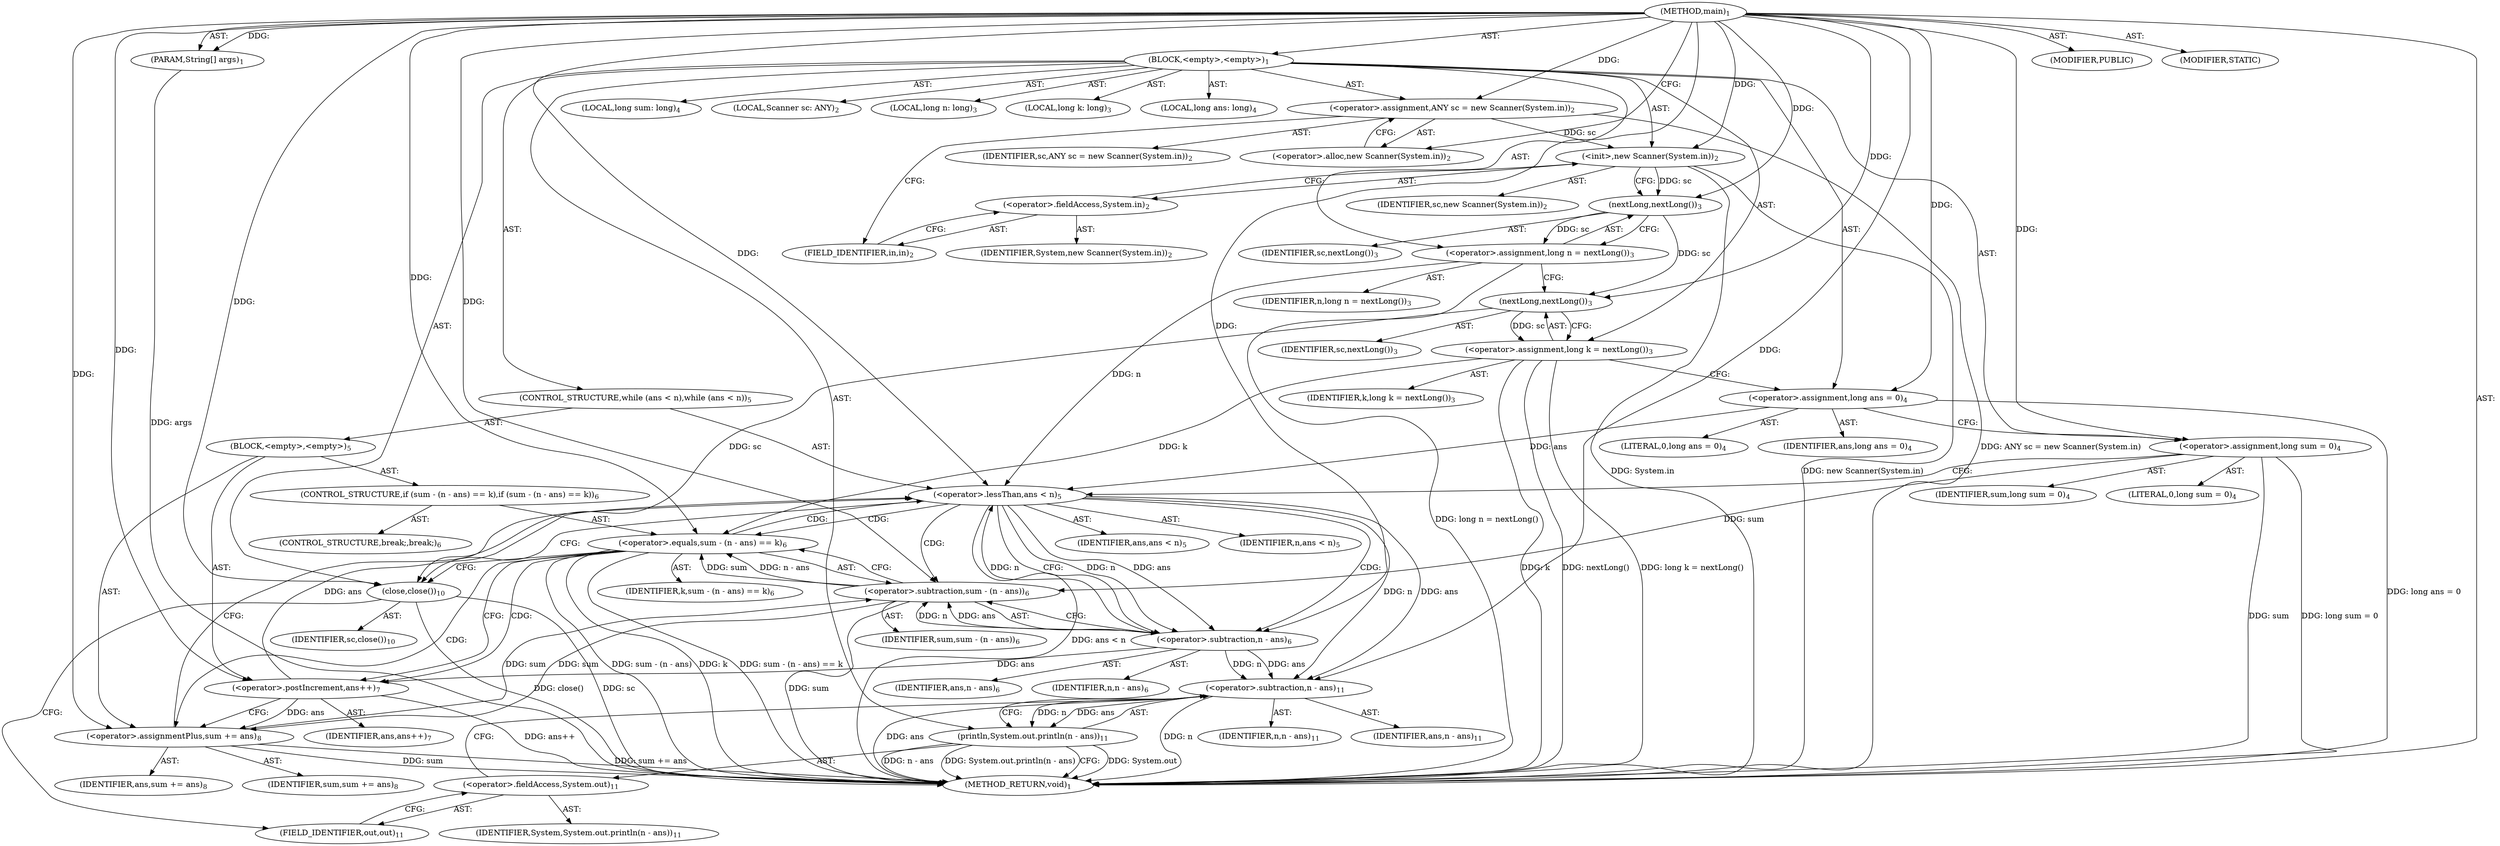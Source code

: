 digraph "main" {  
"19" [label = <(METHOD,main)<SUB>1</SUB>> ]
"20" [label = <(PARAM,String[] args)<SUB>1</SUB>> ]
"21" [label = <(BLOCK,&lt;empty&gt;,&lt;empty&gt;)<SUB>1</SUB>> ]
"4" [label = <(LOCAL,Scanner sc: ANY)<SUB>2</SUB>> ]
"22" [label = <(&lt;operator&gt;.assignment,ANY sc = new Scanner(System.in))<SUB>2</SUB>> ]
"23" [label = <(IDENTIFIER,sc,ANY sc = new Scanner(System.in))<SUB>2</SUB>> ]
"24" [label = <(&lt;operator&gt;.alloc,new Scanner(System.in))<SUB>2</SUB>> ]
"25" [label = <(&lt;init&gt;,new Scanner(System.in))<SUB>2</SUB>> ]
"3" [label = <(IDENTIFIER,sc,new Scanner(System.in))<SUB>2</SUB>> ]
"26" [label = <(&lt;operator&gt;.fieldAccess,System.in)<SUB>2</SUB>> ]
"27" [label = <(IDENTIFIER,System,new Scanner(System.in))<SUB>2</SUB>> ]
"28" [label = <(FIELD_IDENTIFIER,in,in)<SUB>2</SUB>> ]
"29" [label = <(LOCAL,long n: long)<SUB>3</SUB>> ]
"30" [label = <(LOCAL,long k: long)<SUB>3</SUB>> ]
"31" [label = <(&lt;operator&gt;.assignment,long n = nextLong())<SUB>3</SUB>> ]
"32" [label = <(IDENTIFIER,n,long n = nextLong())<SUB>3</SUB>> ]
"33" [label = <(nextLong,nextLong())<SUB>3</SUB>> ]
"34" [label = <(IDENTIFIER,sc,nextLong())<SUB>3</SUB>> ]
"35" [label = <(&lt;operator&gt;.assignment,long k = nextLong())<SUB>3</SUB>> ]
"36" [label = <(IDENTIFIER,k,long k = nextLong())<SUB>3</SUB>> ]
"37" [label = <(nextLong,nextLong())<SUB>3</SUB>> ]
"38" [label = <(IDENTIFIER,sc,nextLong())<SUB>3</SUB>> ]
"39" [label = <(LOCAL,long ans: long)<SUB>4</SUB>> ]
"40" [label = <(LOCAL,long sum: long)<SUB>4</SUB>> ]
"41" [label = <(&lt;operator&gt;.assignment,long ans = 0)<SUB>4</SUB>> ]
"42" [label = <(IDENTIFIER,ans,long ans = 0)<SUB>4</SUB>> ]
"43" [label = <(LITERAL,0,long ans = 0)<SUB>4</SUB>> ]
"44" [label = <(&lt;operator&gt;.assignment,long sum = 0)<SUB>4</SUB>> ]
"45" [label = <(IDENTIFIER,sum,long sum = 0)<SUB>4</SUB>> ]
"46" [label = <(LITERAL,0,long sum = 0)<SUB>4</SUB>> ]
"47" [label = <(CONTROL_STRUCTURE,while (ans &lt; n),while (ans &lt; n))<SUB>5</SUB>> ]
"48" [label = <(&lt;operator&gt;.lessThan,ans &lt; n)<SUB>5</SUB>> ]
"49" [label = <(IDENTIFIER,ans,ans &lt; n)<SUB>5</SUB>> ]
"50" [label = <(IDENTIFIER,n,ans &lt; n)<SUB>5</SUB>> ]
"51" [label = <(BLOCK,&lt;empty&gt;,&lt;empty&gt;)<SUB>5</SUB>> ]
"52" [label = <(CONTROL_STRUCTURE,if (sum - (n - ans) == k),if (sum - (n - ans) == k))<SUB>6</SUB>> ]
"53" [label = <(&lt;operator&gt;.equals,sum - (n - ans) == k)<SUB>6</SUB>> ]
"54" [label = <(&lt;operator&gt;.subtraction,sum - (n - ans))<SUB>6</SUB>> ]
"55" [label = <(IDENTIFIER,sum,sum - (n - ans))<SUB>6</SUB>> ]
"56" [label = <(&lt;operator&gt;.subtraction,n - ans)<SUB>6</SUB>> ]
"57" [label = <(IDENTIFIER,n,n - ans)<SUB>6</SUB>> ]
"58" [label = <(IDENTIFIER,ans,n - ans)<SUB>6</SUB>> ]
"59" [label = <(IDENTIFIER,k,sum - (n - ans) == k)<SUB>6</SUB>> ]
"60" [label = <(CONTROL_STRUCTURE,break;,break;)<SUB>6</SUB>> ]
"61" [label = <(&lt;operator&gt;.postIncrement,ans++)<SUB>7</SUB>> ]
"62" [label = <(IDENTIFIER,ans,ans++)<SUB>7</SUB>> ]
"63" [label = <(&lt;operator&gt;.assignmentPlus,sum += ans)<SUB>8</SUB>> ]
"64" [label = <(IDENTIFIER,sum,sum += ans)<SUB>8</SUB>> ]
"65" [label = <(IDENTIFIER,ans,sum += ans)<SUB>8</SUB>> ]
"66" [label = <(close,close())<SUB>10</SUB>> ]
"67" [label = <(IDENTIFIER,sc,close())<SUB>10</SUB>> ]
"68" [label = <(println,System.out.println(n - ans))<SUB>11</SUB>> ]
"69" [label = <(&lt;operator&gt;.fieldAccess,System.out)<SUB>11</SUB>> ]
"70" [label = <(IDENTIFIER,System,System.out.println(n - ans))<SUB>11</SUB>> ]
"71" [label = <(FIELD_IDENTIFIER,out,out)<SUB>11</SUB>> ]
"72" [label = <(&lt;operator&gt;.subtraction,n - ans)<SUB>11</SUB>> ]
"73" [label = <(IDENTIFIER,n,n - ans)<SUB>11</SUB>> ]
"74" [label = <(IDENTIFIER,ans,n - ans)<SUB>11</SUB>> ]
"75" [label = <(MODIFIER,PUBLIC)> ]
"76" [label = <(MODIFIER,STATIC)> ]
"77" [label = <(METHOD_RETURN,void)<SUB>1</SUB>> ]
  "19" -> "20"  [ label = "AST: "] 
  "19" -> "21"  [ label = "AST: "] 
  "19" -> "75"  [ label = "AST: "] 
  "19" -> "76"  [ label = "AST: "] 
  "19" -> "77"  [ label = "AST: "] 
  "21" -> "4"  [ label = "AST: "] 
  "21" -> "22"  [ label = "AST: "] 
  "21" -> "25"  [ label = "AST: "] 
  "21" -> "29"  [ label = "AST: "] 
  "21" -> "30"  [ label = "AST: "] 
  "21" -> "31"  [ label = "AST: "] 
  "21" -> "35"  [ label = "AST: "] 
  "21" -> "39"  [ label = "AST: "] 
  "21" -> "40"  [ label = "AST: "] 
  "21" -> "41"  [ label = "AST: "] 
  "21" -> "44"  [ label = "AST: "] 
  "21" -> "47"  [ label = "AST: "] 
  "21" -> "66"  [ label = "AST: "] 
  "21" -> "68"  [ label = "AST: "] 
  "22" -> "23"  [ label = "AST: "] 
  "22" -> "24"  [ label = "AST: "] 
  "25" -> "3"  [ label = "AST: "] 
  "25" -> "26"  [ label = "AST: "] 
  "26" -> "27"  [ label = "AST: "] 
  "26" -> "28"  [ label = "AST: "] 
  "31" -> "32"  [ label = "AST: "] 
  "31" -> "33"  [ label = "AST: "] 
  "33" -> "34"  [ label = "AST: "] 
  "35" -> "36"  [ label = "AST: "] 
  "35" -> "37"  [ label = "AST: "] 
  "37" -> "38"  [ label = "AST: "] 
  "41" -> "42"  [ label = "AST: "] 
  "41" -> "43"  [ label = "AST: "] 
  "44" -> "45"  [ label = "AST: "] 
  "44" -> "46"  [ label = "AST: "] 
  "47" -> "48"  [ label = "AST: "] 
  "47" -> "51"  [ label = "AST: "] 
  "48" -> "49"  [ label = "AST: "] 
  "48" -> "50"  [ label = "AST: "] 
  "51" -> "52"  [ label = "AST: "] 
  "51" -> "61"  [ label = "AST: "] 
  "51" -> "63"  [ label = "AST: "] 
  "52" -> "53"  [ label = "AST: "] 
  "52" -> "60"  [ label = "AST: "] 
  "53" -> "54"  [ label = "AST: "] 
  "53" -> "59"  [ label = "AST: "] 
  "54" -> "55"  [ label = "AST: "] 
  "54" -> "56"  [ label = "AST: "] 
  "56" -> "57"  [ label = "AST: "] 
  "56" -> "58"  [ label = "AST: "] 
  "61" -> "62"  [ label = "AST: "] 
  "63" -> "64"  [ label = "AST: "] 
  "63" -> "65"  [ label = "AST: "] 
  "66" -> "67"  [ label = "AST: "] 
  "68" -> "69"  [ label = "AST: "] 
  "68" -> "72"  [ label = "AST: "] 
  "69" -> "70"  [ label = "AST: "] 
  "69" -> "71"  [ label = "AST: "] 
  "72" -> "73"  [ label = "AST: "] 
  "72" -> "74"  [ label = "AST: "] 
  "22" -> "28"  [ label = "CFG: "] 
  "25" -> "33"  [ label = "CFG: "] 
  "31" -> "37"  [ label = "CFG: "] 
  "35" -> "41"  [ label = "CFG: "] 
  "41" -> "44"  [ label = "CFG: "] 
  "44" -> "48"  [ label = "CFG: "] 
  "66" -> "71"  [ label = "CFG: "] 
  "68" -> "77"  [ label = "CFG: "] 
  "24" -> "22"  [ label = "CFG: "] 
  "26" -> "25"  [ label = "CFG: "] 
  "33" -> "31"  [ label = "CFG: "] 
  "37" -> "35"  [ label = "CFG: "] 
  "48" -> "56"  [ label = "CFG: "] 
  "48" -> "66"  [ label = "CFG: "] 
  "69" -> "72"  [ label = "CFG: "] 
  "72" -> "68"  [ label = "CFG: "] 
  "28" -> "26"  [ label = "CFG: "] 
  "61" -> "63"  [ label = "CFG: "] 
  "63" -> "48"  [ label = "CFG: "] 
  "71" -> "69"  [ label = "CFG: "] 
  "53" -> "66"  [ label = "CFG: "] 
  "53" -> "61"  [ label = "CFG: "] 
  "54" -> "53"  [ label = "CFG: "] 
  "56" -> "54"  [ label = "CFG: "] 
  "19" -> "24"  [ label = "CFG: "] 
  "20" -> "77"  [ label = "DDG: args"] 
  "22" -> "77"  [ label = "DDG: ANY sc = new Scanner(System.in)"] 
  "25" -> "77"  [ label = "DDG: System.in"] 
  "25" -> "77"  [ label = "DDG: new Scanner(System.in)"] 
  "31" -> "77"  [ label = "DDG: long n = nextLong()"] 
  "35" -> "77"  [ label = "DDG: k"] 
  "35" -> "77"  [ label = "DDG: nextLong()"] 
  "35" -> "77"  [ label = "DDG: long k = nextLong()"] 
  "41" -> "77"  [ label = "DDG: long ans = 0"] 
  "44" -> "77"  [ label = "DDG: sum"] 
  "44" -> "77"  [ label = "DDG: long sum = 0"] 
  "48" -> "77"  [ label = "DDG: ans &lt; n"] 
  "54" -> "77"  [ label = "DDG: sum"] 
  "53" -> "77"  [ label = "DDG: sum - (n - ans)"] 
  "53" -> "77"  [ label = "DDG: k"] 
  "53" -> "77"  [ label = "DDG: sum - (n - ans) == k"] 
  "61" -> "77"  [ label = "DDG: ans++"] 
  "63" -> "77"  [ label = "DDG: sum"] 
  "63" -> "77"  [ label = "DDG: sum += ans"] 
  "66" -> "77"  [ label = "DDG: sc"] 
  "66" -> "77"  [ label = "DDG: close()"] 
  "68" -> "77"  [ label = "DDG: System.out"] 
  "72" -> "77"  [ label = "DDG: n"] 
  "72" -> "77"  [ label = "DDG: ans"] 
  "68" -> "77"  [ label = "DDG: n - ans"] 
  "68" -> "77"  [ label = "DDG: System.out.println(n - ans)"] 
  "19" -> "20"  [ label = "DDG: "] 
  "19" -> "22"  [ label = "DDG: "] 
  "33" -> "31"  [ label = "DDG: sc"] 
  "37" -> "35"  [ label = "DDG: sc"] 
  "19" -> "41"  [ label = "DDG: "] 
  "19" -> "44"  [ label = "DDG: "] 
  "22" -> "25"  [ label = "DDG: sc"] 
  "19" -> "25"  [ label = "DDG: "] 
  "37" -> "66"  [ label = "DDG: sc"] 
  "19" -> "66"  [ label = "DDG: "] 
  "72" -> "68"  [ label = "DDG: n"] 
  "72" -> "68"  [ label = "DDG: ans"] 
  "25" -> "33"  [ label = "DDG: sc"] 
  "19" -> "33"  [ label = "DDG: "] 
  "33" -> "37"  [ label = "DDG: sc"] 
  "19" -> "37"  [ label = "DDG: "] 
  "41" -> "48"  [ label = "DDG: ans"] 
  "19" -> "48"  [ label = "DDG: "] 
  "61" -> "48"  [ label = "DDG: ans"] 
  "31" -> "48"  [ label = "DDG: n"] 
  "56" -> "48"  [ label = "DDG: n"] 
  "61" -> "63"  [ label = "DDG: ans"] 
  "19" -> "63"  [ label = "DDG: "] 
  "48" -> "72"  [ label = "DDG: n"] 
  "56" -> "72"  [ label = "DDG: n"] 
  "19" -> "72"  [ label = "DDG: "] 
  "48" -> "72"  [ label = "DDG: ans"] 
  "56" -> "72"  [ label = "DDG: ans"] 
  "56" -> "61"  [ label = "DDG: ans"] 
  "19" -> "61"  [ label = "DDG: "] 
  "54" -> "63"  [ label = "DDG: sum"] 
  "54" -> "53"  [ label = "DDG: sum"] 
  "54" -> "53"  [ label = "DDG: n - ans"] 
  "35" -> "53"  [ label = "DDG: k"] 
  "19" -> "53"  [ label = "DDG: "] 
  "44" -> "54"  [ label = "DDG: sum"] 
  "63" -> "54"  [ label = "DDG: sum"] 
  "19" -> "54"  [ label = "DDG: "] 
  "56" -> "54"  [ label = "DDG: n"] 
  "56" -> "54"  [ label = "DDG: ans"] 
  "48" -> "56"  [ label = "DDG: n"] 
  "19" -> "56"  [ label = "DDG: "] 
  "48" -> "56"  [ label = "DDG: ans"] 
  "48" -> "53"  [ label = "CDG: "] 
  "48" -> "56"  [ label = "CDG: "] 
  "48" -> "54"  [ label = "CDG: "] 
  "53" -> "48"  [ label = "CDG: "] 
  "53" -> "61"  [ label = "CDG: "] 
  "53" -> "63"  [ label = "CDG: "] 
}
